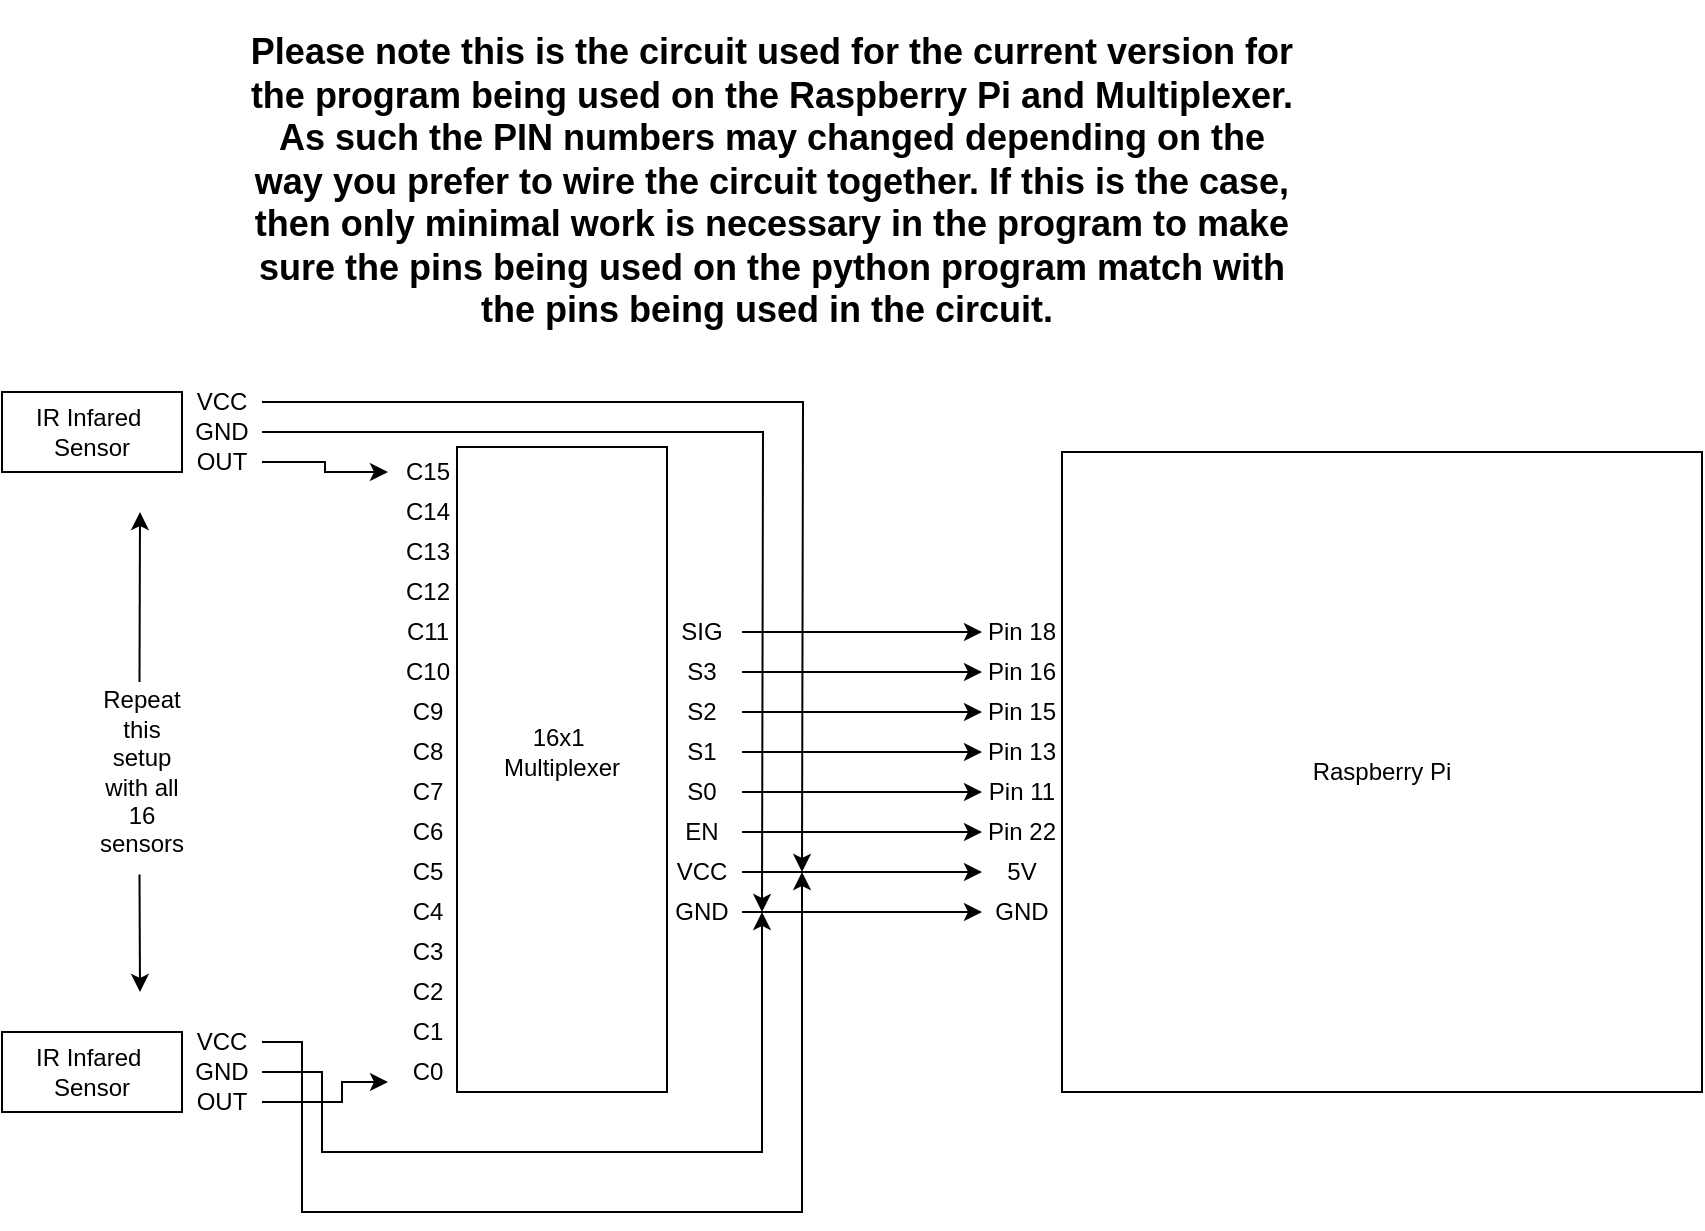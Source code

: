 <mxfile version="13.2.6" type="device"><diagram id="WeIkXx9Og7Ip5Xyvb-vk" name="Page-1"><mxGraphModel dx="946" dy="662" grid="1" gridSize="10" guides="1" tooltips="1" connect="1" arrows="1" fold="1" page="1" pageScale="1" pageWidth="850" pageHeight="1100" math="0" shadow="0"><root><mxCell id="0"/><mxCell id="1" parent="0"/><mxCell id="8RSe4hufL7bxKuu3TSew-1" value="" style="rounded=0;whiteSpace=wrap;html=1;rotation=90;" vertex="1" parent="1"><mxGeometry x="158.75" y="426.25" width="322.5" height="105" as="geometry"/></mxCell><mxCell id="8RSe4hufL7bxKuu3TSew-7" value="C15" style="text;html=1;strokeColor=none;fillColor=none;align=center;verticalAlign=middle;whiteSpace=wrap;rounded=0;" vertex="1" parent="1"><mxGeometry x="233" y="320" width="40" height="20" as="geometry"/></mxCell><mxCell id="8RSe4hufL7bxKuu3TSew-8" value="C14" style="text;html=1;strokeColor=none;fillColor=none;align=center;verticalAlign=middle;whiteSpace=wrap;rounded=0;" vertex="1" parent="1"><mxGeometry x="233" y="340" width="40" height="20" as="geometry"/></mxCell><mxCell id="8RSe4hufL7bxKuu3TSew-9" value="C13" style="text;html=1;strokeColor=none;fillColor=none;align=center;verticalAlign=middle;whiteSpace=wrap;rounded=0;" vertex="1" parent="1"><mxGeometry x="233" y="360" width="40" height="20" as="geometry"/></mxCell><mxCell id="8RSe4hufL7bxKuu3TSew-10" value="C12" style="text;html=1;strokeColor=none;fillColor=none;align=center;verticalAlign=middle;whiteSpace=wrap;rounded=0;" vertex="1" parent="1"><mxGeometry x="233" y="380" width="40" height="20" as="geometry"/></mxCell><mxCell id="8RSe4hufL7bxKuu3TSew-11" style="edgeStyle=orthogonalEdgeStyle;rounded=0;orthogonalLoop=1;jettySize=auto;html=1;exitX=0.5;exitY=1;exitDx=0;exitDy=0;" edge="1" parent="1" source="8RSe4hufL7bxKuu3TSew-9" target="8RSe4hufL7bxKuu3TSew-9"><mxGeometry relative="1" as="geometry"/></mxCell><mxCell id="8RSe4hufL7bxKuu3TSew-12" value="C11" style="text;html=1;strokeColor=none;fillColor=none;align=center;verticalAlign=middle;whiteSpace=wrap;rounded=0;" vertex="1" parent="1"><mxGeometry x="233" y="400" width="40" height="20" as="geometry"/></mxCell><mxCell id="8RSe4hufL7bxKuu3TSew-13" value="C10" style="text;html=1;strokeColor=none;fillColor=none;align=center;verticalAlign=middle;whiteSpace=wrap;rounded=0;" vertex="1" parent="1"><mxGeometry x="233" y="420" width="40" height="20" as="geometry"/></mxCell><mxCell id="8RSe4hufL7bxKuu3TSew-18" value="C9" style="text;html=1;strokeColor=none;fillColor=none;align=center;verticalAlign=middle;whiteSpace=wrap;rounded=0;" vertex="1" parent="1"><mxGeometry x="233" y="440" width="40" height="20" as="geometry"/></mxCell><mxCell id="8RSe4hufL7bxKuu3TSew-19" value="C8" style="text;html=1;strokeColor=none;fillColor=none;align=center;verticalAlign=middle;whiteSpace=wrap;rounded=0;" vertex="1" parent="1"><mxGeometry x="233" y="460" width="40" height="20" as="geometry"/></mxCell><mxCell id="8RSe4hufL7bxKuu3TSew-20" value="C7" style="text;html=1;strokeColor=none;fillColor=none;align=center;verticalAlign=middle;whiteSpace=wrap;rounded=0;" vertex="1" parent="1"><mxGeometry x="233" y="480" width="40" height="20" as="geometry"/></mxCell><mxCell id="8RSe4hufL7bxKuu3TSew-21" value="C6" style="text;html=1;strokeColor=none;fillColor=none;align=center;verticalAlign=middle;whiteSpace=wrap;rounded=0;" vertex="1" parent="1"><mxGeometry x="233" y="500" width="40" height="20" as="geometry"/></mxCell><mxCell id="8RSe4hufL7bxKuu3TSew-22" value="C5" style="text;html=1;strokeColor=none;fillColor=none;align=center;verticalAlign=middle;whiteSpace=wrap;rounded=0;" vertex="1" parent="1"><mxGeometry x="233" y="520" width="40" height="20" as="geometry"/></mxCell><mxCell id="8RSe4hufL7bxKuu3TSew-23" value="C4" style="text;html=1;strokeColor=none;fillColor=none;align=center;verticalAlign=middle;whiteSpace=wrap;rounded=0;" vertex="1" parent="1"><mxGeometry x="233" y="540" width="40" height="20" as="geometry"/></mxCell><mxCell id="8RSe4hufL7bxKuu3TSew-24" value="C3" style="text;html=1;strokeColor=none;fillColor=none;align=center;verticalAlign=middle;whiteSpace=wrap;rounded=0;" vertex="1" parent="1"><mxGeometry x="233" y="560" width="40" height="20" as="geometry"/></mxCell><mxCell id="8RSe4hufL7bxKuu3TSew-25" value="C2" style="text;html=1;strokeColor=none;fillColor=none;align=center;verticalAlign=middle;whiteSpace=wrap;rounded=0;" vertex="1" parent="1"><mxGeometry x="233" y="580" width="40" height="20" as="geometry"/></mxCell><mxCell id="8RSe4hufL7bxKuu3TSew-28" value="C1" style="text;html=1;strokeColor=none;fillColor=none;align=center;verticalAlign=middle;whiteSpace=wrap;rounded=0;" vertex="1" parent="1"><mxGeometry x="233" y="600" width="40" height="20" as="geometry"/></mxCell><mxCell id="8RSe4hufL7bxKuu3TSew-29" value="C0" style="text;html=1;strokeColor=none;fillColor=none;align=center;verticalAlign=middle;whiteSpace=wrap;rounded=0;" vertex="1" parent="1"><mxGeometry x="233" y="620" width="40" height="20" as="geometry"/></mxCell><mxCell id="8RSe4hufL7bxKuu3TSew-80" style="edgeStyle=orthogonalEdgeStyle;rounded=0;orthogonalLoop=1;jettySize=auto;html=1;entryX=0;entryY=0.5;entryDx=0;entryDy=0;" edge="1" parent="1" source="8RSe4hufL7bxKuu3TSew-30" target="8RSe4hufL7bxKuu3TSew-77"><mxGeometry relative="1" as="geometry"/></mxCell><mxCell id="8RSe4hufL7bxKuu3TSew-30" value="SIG" style="text;html=1;strokeColor=none;fillColor=none;align=center;verticalAlign=middle;whiteSpace=wrap;rounded=0;" vertex="1" parent="1"><mxGeometry x="370" y="400" width="40" height="20" as="geometry"/></mxCell><mxCell id="8RSe4hufL7bxKuu3TSew-86" style="edgeStyle=orthogonalEdgeStyle;rounded=0;orthogonalLoop=1;jettySize=auto;html=1;entryX=0;entryY=0.5;entryDx=0;entryDy=0;" edge="1" parent="1" source="8RSe4hufL7bxKuu3TSew-35" target="8RSe4hufL7bxKuu3TSew-81"><mxGeometry relative="1" as="geometry"/></mxCell><mxCell id="8RSe4hufL7bxKuu3TSew-35" value="S3" style="text;html=1;strokeColor=none;fillColor=none;align=center;verticalAlign=middle;whiteSpace=wrap;rounded=0;" vertex="1" parent="1"><mxGeometry x="370" y="420" width="40" height="20" as="geometry"/></mxCell><mxCell id="8RSe4hufL7bxKuu3TSew-87" style="edgeStyle=orthogonalEdgeStyle;rounded=0;orthogonalLoop=1;jettySize=auto;html=1;entryX=0;entryY=0.5;entryDx=0;entryDy=0;" edge="1" parent="1" source="8RSe4hufL7bxKuu3TSew-36" target="8RSe4hufL7bxKuu3TSew-82"><mxGeometry relative="1" as="geometry"/></mxCell><mxCell id="8RSe4hufL7bxKuu3TSew-36" value="S2" style="text;html=1;strokeColor=none;fillColor=none;align=center;verticalAlign=middle;whiteSpace=wrap;rounded=0;" vertex="1" parent="1"><mxGeometry x="370" y="440" width="40" height="20" as="geometry"/></mxCell><mxCell id="8RSe4hufL7bxKuu3TSew-88" style="edgeStyle=orthogonalEdgeStyle;rounded=0;orthogonalLoop=1;jettySize=auto;html=1;entryX=0;entryY=0.5;entryDx=0;entryDy=0;" edge="1" parent="1" source="8RSe4hufL7bxKuu3TSew-37" target="8RSe4hufL7bxKuu3TSew-83"><mxGeometry relative="1" as="geometry"/></mxCell><mxCell id="8RSe4hufL7bxKuu3TSew-37" value="S1" style="text;html=1;strokeColor=none;fillColor=none;align=center;verticalAlign=middle;whiteSpace=wrap;rounded=0;" vertex="1" parent="1"><mxGeometry x="370" y="460" width="40" height="20" as="geometry"/></mxCell><mxCell id="8RSe4hufL7bxKuu3TSew-89" style="edgeStyle=orthogonalEdgeStyle;rounded=0;orthogonalLoop=1;jettySize=auto;html=1;entryX=0;entryY=0.5;entryDx=0;entryDy=0;" edge="1" parent="1" source="8RSe4hufL7bxKuu3TSew-39" target="8RSe4hufL7bxKuu3TSew-84"><mxGeometry relative="1" as="geometry"/></mxCell><mxCell id="8RSe4hufL7bxKuu3TSew-39" value="S0" style="text;html=1;strokeColor=none;fillColor=none;align=center;verticalAlign=middle;whiteSpace=wrap;rounded=0;" vertex="1" parent="1"><mxGeometry x="370" y="480" width="40" height="20" as="geometry"/></mxCell><mxCell id="8RSe4hufL7bxKuu3TSew-90" style="edgeStyle=orthogonalEdgeStyle;rounded=0;orthogonalLoop=1;jettySize=auto;html=1;entryX=0;entryY=0.5;entryDx=0;entryDy=0;" edge="1" parent="1" source="8RSe4hufL7bxKuu3TSew-40" target="8RSe4hufL7bxKuu3TSew-85"><mxGeometry relative="1" as="geometry"/></mxCell><mxCell id="8RSe4hufL7bxKuu3TSew-40" value="EN" style="text;html=1;strokeColor=none;fillColor=none;align=center;verticalAlign=middle;whiteSpace=wrap;rounded=0;" vertex="1" parent="1"><mxGeometry x="370" y="500" width="40" height="20" as="geometry"/></mxCell><mxCell id="8RSe4hufL7bxKuu3TSew-94" style="edgeStyle=orthogonalEdgeStyle;rounded=0;orthogonalLoop=1;jettySize=auto;html=1;entryX=0;entryY=0.5;entryDx=0;entryDy=0;" edge="1" parent="1" source="8RSe4hufL7bxKuu3TSew-41" target="8RSe4hufL7bxKuu3TSew-91"><mxGeometry relative="1" as="geometry"/></mxCell><mxCell id="8RSe4hufL7bxKuu3TSew-41" value="VCC" style="text;html=1;strokeColor=none;fillColor=none;align=center;verticalAlign=middle;whiteSpace=wrap;rounded=0;" vertex="1" parent="1"><mxGeometry x="370" y="520" width="40" height="20" as="geometry"/></mxCell><mxCell id="8RSe4hufL7bxKuu3TSew-95" style="edgeStyle=orthogonalEdgeStyle;rounded=0;orthogonalLoop=1;jettySize=auto;html=1;entryX=0;entryY=0.5;entryDx=0;entryDy=0;" edge="1" parent="1" source="8RSe4hufL7bxKuu3TSew-42" target="8RSe4hufL7bxKuu3TSew-93"><mxGeometry relative="1" as="geometry"/></mxCell><mxCell id="8RSe4hufL7bxKuu3TSew-42" value="GND" style="text;html=1;strokeColor=none;fillColor=none;align=center;verticalAlign=middle;whiteSpace=wrap;rounded=0;" vertex="1" parent="1"><mxGeometry x="370" y="540" width="40" height="20" as="geometry"/></mxCell><mxCell id="8RSe4hufL7bxKuu3TSew-43" value="16x1&amp;nbsp;&lt;br&gt;Multiplexer" style="text;html=1;strokeColor=none;fillColor=none;align=center;verticalAlign=middle;whiteSpace=wrap;rounded=0;" vertex="1" parent="1"><mxGeometry x="300" y="460" width="40" height="20" as="geometry"/></mxCell><mxCell id="8RSe4hufL7bxKuu3TSew-44" value="IR Infared&amp;nbsp;&lt;br&gt;Sensor" style="rounded=0;whiteSpace=wrap;html=1;" vertex="1" parent="1"><mxGeometry x="40" y="290" width="90" height="40" as="geometry"/></mxCell><mxCell id="8RSe4hufL7bxKuu3TSew-45" value="Raspberry Pi" style="whiteSpace=wrap;html=1;aspect=fixed;" vertex="1" parent="1"><mxGeometry x="570" y="320" width="320" height="320" as="geometry"/></mxCell><mxCell id="8RSe4hufL7bxKuu3TSew-100" style="edgeStyle=orthogonalEdgeStyle;rounded=0;orthogonalLoop=1;jettySize=auto;html=1;" edge="1" parent="1" source="8RSe4hufL7bxKuu3TSew-47"><mxGeometry relative="1" as="geometry"><mxPoint x="440" y="530" as="targetPoint"/></mxGeometry></mxCell><mxCell id="8RSe4hufL7bxKuu3TSew-47" value="VCC" style="text;html=1;strokeColor=none;fillColor=none;align=center;verticalAlign=middle;whiteSpace=wrap;rounded=0;" vertex="1" parent="1"><mxGeometry x="130" y="290" width="40" height="10" as="geometry"/></mxCell><mxCell id="8RSe4hufL7bxKuu3TSew-101" style="edgeStyle=orthogonalEdgeStyle;rounded=0;orthogonalLoop=1;jettySize=auto;html=1;" edge="1" parent="1" source="8RSe4hufL7bxKuu3TSew-55"><mxGeometry relative="1" as="geometry"><mxPoint x="420" y="550" as="targetPoint"/></mxGeometry></mxCell><mxCell id="8RSe4hufL7bxKuu3TSew-55" value="GND" style="text;html=1;strokeColor=none;fillColor=none;align=center;verticalAlign=middle;whiteSpace=wrap;rounded=0;" vertex="1" parent="1"><mxGeometry x="130" y="305" width="40" height="10" as="geometry"/></mxCell><mxCell id="8RSe4hufL7bxKuu3TSew-65" value="" style="edgeStyle=orthogonalEdgeStyle;rounded=0;orthogonalLoop=1;jettySize=auto;html=1;" edge="1" parent="1" source="8RSe4hufL7bxKuu3TSew-56" target="8RSe4hufL7bxKuu3TSew-7"><mxGeometry relative="1" as="geometry"/></mxCell><mxCell id="8RSe4hufL7bxKuu3TSew-56" value="OUT" style="text;html=1;strokeColor=none;fillColor=none;align=center;verticalAlign=middle;whiteSpace=wrap;rounded=0;" vertex="1" parent="1"><mxGeometry x="130" y="320" width="40" height="10" as="geometry"/></mxCell><mxCell id="8RSe4hufL7bxKuu3TSew-60" value="IR Infared&amp;nbsp;&lt;br&gt;Sensor" style="rounded=0;whiteSpace=wrap;html=1;" vertex="1" parent="1"><mxGeometry x="40" y="610" width="90" height="40" as="geometry"/></mxCell><mxCell id="8RSe4hufL7bxKuu3TSew-99" style="edgeStyle=orthogonalEdgeStyle;rounded=0;orthogonalLoop=1;jettySize=auto;html=1;" edge="1" parent="1" source="8RSe4hufL7bxKuu3TSew-61"><mxGeometry relative="1" as="geometry"><mxPoint x="440" y="530" as="targetPoint"/><Array as="points"><mxPoint x="190" y="700"/><mxPoint x="440" y="700"/></Array></mxGeometry></mxCell><mxCell id="8RSe4hufL7bxKuu3TSew-61" value="VCC" style="text;html=1;strokeColor=none;fillColor=none;align=center;verticalAlign=middle;whiteSpace=wrap;rounded=0;" vertex="1" parent="1"><mxGeometry x="130" y="610" width="40" height="10" as="geometry"/></mxCell><mxCell id="8RSe4hufL7bxKuu3TSew-96" style="edgeStyle=orthogonalEdgeStyle;rounded=0;orthogonalLoop=1;jettySize=auto;html=1;" edge="1" parent="1" source="8RSe4hufL7bxKuu3TSew-62"><mxGeometry relative="1" as="geometry"><mxPoint x="420" y="550" as="targetPoint"/><Array as="points"><mxPoint x="200" y="630"/><mxPoint x="200" y="670"/><mxPoint x="420" y="670"/></Array></mxGeometry></mxCell><mxCell id="8RSe4hufL7bxKuu3TSew-62" value="GND" style="text;html=1;strokeColor=none;fillColor=none;align=center;verticalAlign=middle;whiteSpace=wrap;rounded=0;" vertex="1" parent="1"><mxGeometry x="130" y="625" width="40" height="10" as="geometry"/></mxCell><mxCell id="8RSe4hufL7bxKuu3TSew-73" style="edgeStyle=orthogonalEdgeStyle;rounded=0;orthogonalLoop=1;jettySize=auto;html=1;entryX=0;entryY=0.75;entryDx=0;entryDy=0;" edge="1" parent="1" source="8RSe4hufL7bxKuu3TSew-63" target="8RSe4hufL7bxKuu3TSew-29"><mxGeometry relative="1" as="geometry"><Array as="points"><mxPoint x="210" y="645"/><mxPoint x="210" y="635"/></Array></mxGeometry></mxCell><mxCell id="8RSe4hufL7bxKuu3TSew-63" value="OUT" style="text;html=1;strokeColor=none;fillColor=none;align=center;verticalAlign=middle;whiteSpace=wrap;rounded=0;" vertex="1" parent="1"><mxGeometry x="130" y="640" width="40" height="10" as="geometry"/></mxCell><mxCell id="8RSe4hufL7bxKuu3TSew-74" value="Repeat&lt;br&gt;this setup with all 16 sensors" style="text;html=1;strokeColor=none;fillColor=none;align=center;verticalAlign=middle;whiteSpace=wrap;rounded=0;" vertex="1" parent="1"><mxGeometry x="90" y="470" width="40" height="20" as="geometry"/></mxCell><mxCell id="8RSe4hufL7bxKuu3TSew-75" value="" style="endArrow=classic;html=1;" edge="1" parent="1"><mxGeometry width="50" height="50" relative="1" as="geometry"><mxPoint x="108.75" y="435" as="sourcePoint"/><mxPoint x="109" y="350" as="targetPoint"/></mxGeometry></mxCell><mxCell id="8RSe4hufL7bxKuu3TSew-76" value="" style="endArrow=classic;html=1;" edge="1" parent="1"><mxGeometry width="50" height="50" relative="1" as="geometry"><mxPoint x="108.75" y="531.25" as="sourcePoint"/><mxPoint x="109" y="590" as="targetPoint"/></mxGeometry></mxCell><mxCell id="8RSe4hufL7bxKuu3TSew-77" value="Pin 18" style="text;html=1;strokeColor=none;fillColor=none;align=center;verticalAlign=middle;whiteSpace=wrap;rounded=0;" vertex="1" parent="1"><mxGeometry x="530" y="400" width="40" height="20" as="geometry"/></mxCell><mxCell id="8RSe4hufL7bxKuu3TSew-81" value="Pin 16" style="text;html=1;strokeColor=none;fillColor=none;align=center;verticalAlign=middle;whiteSpace=wrap;rounded=0;" vertex="1" parent="1"><mxGeometry x="530" y="420" width="40" height="20" as="geometry"/></mxCell><mxCell id="8RSe4hufL7bxKuu3TSew-82" value="Pin 15" style="text;html=1;strokeColor=none;fillColor=none;align=center;verticalAlign=middle;whiteSpace=wrap;rounded=0;" vertex="1" parent="1"><mxGeometry x="530" y="440" width="40" height="20" as="geometry"/></mxCell><mxCell id="8RSe4hufL7bxKuu3TSew-83" value="Pin 13" style="text;html=1;strokeColor=none;fillColor=none;align=center;verticalAlign=middle;whiteSpace=wrap;rounded=0;" vertex="1" parent="1"><mxGeometry x="530" y="460" width="40" height="20" as="geometry"/></mxCell><mxCell id="8RSe4hufL7bxKuu3TSew-84" value="Pin 11" style="text;html=1;strokeColor=none;fillColor=none;align=center;verticalAlign=middle;whiteSpace=wrap;rounded=0;" vertex="1" parent="1"><mxGeometry x="530" y="480" width="40" height="20" as="geometry"/></mxCell><mxCell id="8RSe4hufL7bxKuu3TSew-85" value="Pin 22" style="text;html=1;strokeColor=none;fillColor=none;align=center;verticalAlign=middle;whiteSpace=wrap;rounded=0;" vertex="1" parent="1"><mxGeometry x="530" y="500" width="40" height="20" as="geometry"/></mxCell><mxCell id="8RSe4hufL7bxKuu3TSew-91" value="5V" style="text;html=1;strokeColor=none;fillColor=none;align=center;verticalAlign=middle;whiteSpace=wrap;rounded=0;" vertex="1" parent="1"><mxGeometry x="530" y="520" width="40" height="20" as="geometry"/></mxCell><mxCell id="8RSe4hufL7bxKuu3TSew-93" value="GND" style="text;html=1;strokeColor=none;fillColor=none;align=center;verticalAlign=middle;whiteSpace=wrap;rounded=0;" vertex="1" parent="1"><mxGeometry x="530" y="540" width="40" height="20" as="geometry"/></mxCell><mxCell id="8RSe4hufL7bxKuu3TSew-102" value="&lt;h2&gt;Please note this is the circuit used for the current version for the program being used on the Raspberry Pi and Multiplexer. As such the PIN numbers may changed depending on the way you prefer to wire the circuit together. If this is the case, then only minimal work is necessary in the program to make sure the pins being used on the python program match with the pins being used in the circuit.&amp;nbsp;&lt;/h2&gt;" style="text;html=1;strokeColor=none;fillColor=none;align=center;verticalAlign=middle;whiteSpace=wrap;rounded=0;" vertex="1" parent="1"><mxGeometry x="161" y="120" width="528" height="130" as="geometry"/></mxCell></root></mxGraphModel></diagram></mxfile>